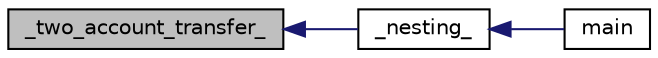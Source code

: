 digraph "_two_account_transfer_"
{
  edge [fontname="Helvetica",fontsize="10",labelfontname="Helvetica",labelfontsize="10"];
  node [fontname="Helvetica",fontsize="10",shape=record];
  rankdir="LR";
  Node1 [label="_two_account_transfer_",height=0.2,width=0.4,color="black", fillcolor="grey75", style="filled", fontcolor="black"];
  Node1 -> Node2 [dir="back",color="midnightblue",fontsize="10",style="solid",fontname="Helvetica"];
  Node2 [label="_nesting_",height=0.2,width=0.4,color="black", fillcolor="white", style="filled",URL="$main_8cpp.html#a5675cb594d74aa1bf5e80233370ffd81",tooltip="nesting function, takes two std::shared_ptr<OSTM> pointer, the Transaction manager, and the amount to use in the transaction and transfer the _amount value from one account to the another account This function create nested transactions inside the transaction, and call other function to nesting the transaction as well "];
  Node2 -> Node3 [dir="back",color="midnightblue",fontsize="10",style="solid",fontname="Helvetica"];
  Node3 [label="main",height=0.2,width=0.4,color="black", fillcolor="white", style="filled",URL="$main_8cpp.html#a840291bc02cba5474a4cb46a9b9566fe"];
}
